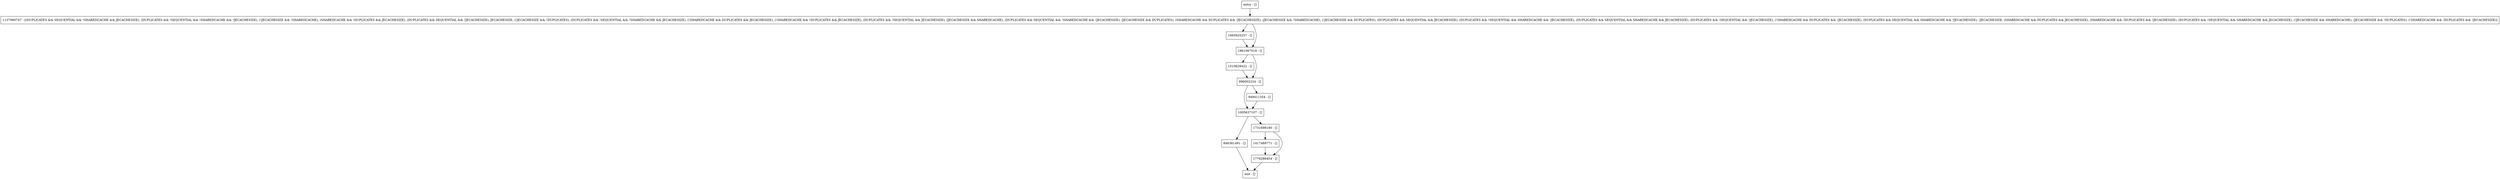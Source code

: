 digraph generateLogWriteException {
node [shape=record];
846381491 [label="846381491 - []"];
1510629422 [label="1510629422 - []"];
1731698180 [label="1731698180 - []"];
996002224 [label="996002224 - []"];
entry [label="entry - []"];
exit [label="exit - []"];
1417489771 [label="1417489771 - []"];
1137990747 [label="1137990747 - [(DUPLICATES && SEQUENTIAL && !SHAREDCACHE && JECACHESIZE), (DUPLICATES && !SEQUENTIAL && !SHAREDCACHE && !JECACHESIZE), (!JECACHESIZE && !SHAREDCACHE), (SHAREDCACHE && !DUPLICATES && JECACHESIZE), (DUPLICATES && SEQUENTIAL && !JECACHESIZE), JECACHESIZE, (!JECACHESIZE && !DUPLICATES), (DUPLICATES && !SEQUENTIAL && !SHAREDCACHE && JECACHESIZE), (!SHAREDCACHE && DUPLICATES && JECACHESIZE), (!SHAREDCACHE && !DUPLICATES && JECACHESIZE), (DUPLICATES && !SEQUENTIAL && JECACHESIZE), (JECACHESIZE && SHAREDCACHE), (DUPLICATES && SEQUENTIAL && !SHAREDCACHE && !JECACHESIZE), (JECACHESIZE && DUPLICATES), (SHAREDCACHE && DUPLICATES && !JECACHESIZE), (JECACHESIZE && !SHAREDCACHE), (!JECACHESIZE && DUPLICATES), (DUPLICATES && SEQUENTIAL && JECACHESIZE), (DUPLICATES && !SEQUENTIAL && SHAREDCACHE && !JECACHESIZE), (DUPLICATES && SEQUENTIAL && SHAREDCACHE && JECACHESIZE), (DUPLICATES && !SEQUENTIAL && !JECACHESIZE), (!SHAREDCACHE && DUPLICATES && !JECACHESIZE), (DUPLICATES && SEQUENTIAL && SHAREDCACHE && !JECACHESIZE), !JECACHESIZE, (SHAREDCACHE && DUPLICATES && JECACHESIZE), (SHAREDCACHE && !DUPLICATES && !JECACHESIZE), (DUPLICATES && !SEQUENTIAL && SHAREDCACHE && JECACHESIZE), (!JECACHESIZE && SHAREDCACHE), (JECACHESIZE && !DUPLICATES), (!SHAREDCACHE && !DUPLICATES && !JECACHESIZE)]"];
1005637107 [label="1005637107 - []"];
1665925257 [label="1665925257 - []"];
1861067018 [label="1861067018 - []"];
1776286454 [label="1776286454 - []"];
949411354 [label="949411354 - []"];
entry;
exit;
846381491 -> exit;
1510629422 -> 996002224;
1731698180 -> 1417489771;
1731698180 -> 1776286454;
996002224 -> 1005637107;
996002224 -> 949411354;
entry -> 1137990747;
1417489771 -> 1776286454;
1137990747 -> 1665925257;
1137990747 -> 1861067018;
1005637107 -> 846381491;
1005637107 -> 1731698180;
1665925257 -> 1861067018;
1861067018 -> 1510629422;
1861067018 -> 996002224;
1776286454 -> exit;
949411354 -> 1005637107;
}

